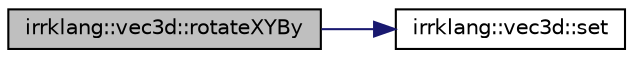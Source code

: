 digraph "irrklang::vec3d::rotateXYBy"
{
  bgcolor="transparent";
  edge [fontname="Helvetica",fontsize="10",labelfontname="Helvetica",labelfontsize="10"];
  node [fontname="Helvetica",fontsize="10",shape=record];
  rankdir="LR";
  Node1 [label="irrklang::vec3d::rotateXYBy",height=0.2,width=0.4,color="black", fillcolor="grey75", style="filled", fontcolor="black"];
  Node1 -> Node2 [color="midnightblue",fontsize="10",style="solid",fontname="Helvetica"];
  Node2 [label="irrklang::vec3d::set",height=0.2,width=0.4,color="black",URL="$classirrklang_1_1vec3d.html#a843126596fd738246d0816030a53ac0f"];
}
